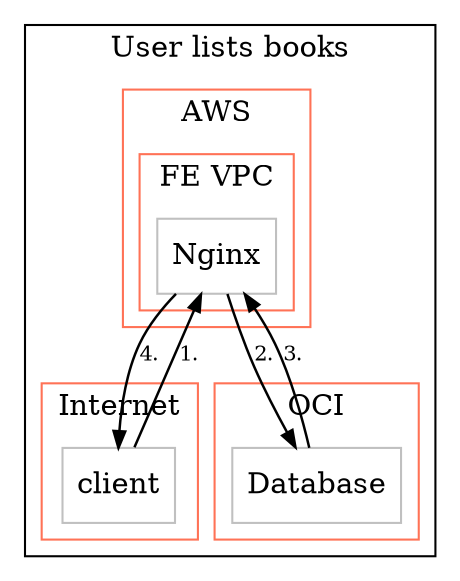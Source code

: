 digraph G {
compound=true;
    subgraph cluster1 {
    label="User lists books";
    color="Black";
        subgraph cluster2 {
        label="AWS";
        color="Coral1";
            subgraph cluster3 {
            label="FE VPC";
            color="Coral1";
                node4 [label="Nginx" shape="box", margin="0.1", color="Grey"];
            }
        }
        subgraph cluster5 {
        label="Internet";
        color="Coral1";
            node6 [label="client" shape="box", margin="0.1", color="Grey"];
        }
        subgraph cluster7 {
        label="OCI";
        color="Coral1";
            node8 [label="Database" shape="box", margin="0.1", color="Grey"];
        }
    }
node6->node4 [label="1." fontsize="10",penwidth="1.2",arrowsize="0.8"];
node4->node8 [label="2." fontsize="10",penwidth="1.2",arrowsize="0.8"];
node8->node4 [label="3." fontsize="10",penwidth="1.2",arrowsize="0.8"];
node4->node6 [label="4." fontsize="10",penwidth="1.2",arrowsize="0.8"];
}